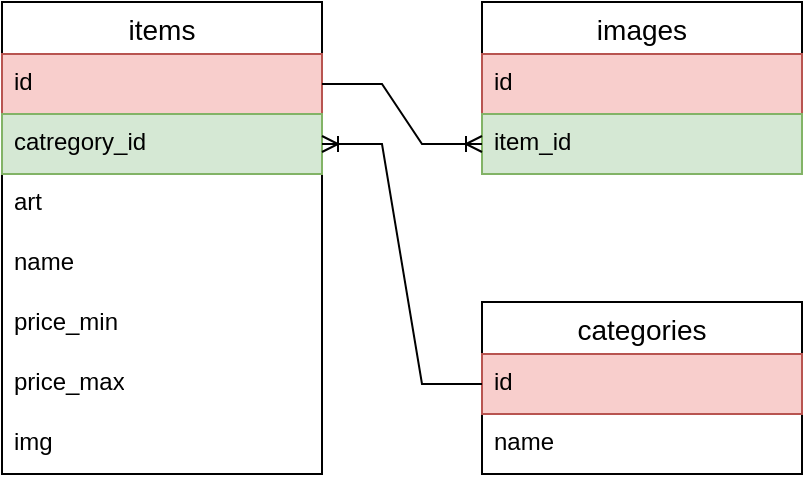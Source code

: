 <mxfile version="22.1.15" type="github">
  <diagram name="Страница — 1" id="wLfVWQtJUwv_AbYs3Za-">
    <mxGraphModel dx="1173" dy="770" grid="1" gridSize="10" guides="1" tooltips="1" connect="1" arrows="1" fold="1" page="1" pageScale="1" pageWidth="827" pageHeight="1169" math="0" shadow="0">
      <root>
        <mxCell id="0" />
        <mxCell id="1" parent="0" />
        <mxCell id="jm0lhWvBaYp4Fr_1D9XP-1" value="images" style="swimlane;fontStyle=0;childLayout=stackLayout;horizontal=1;startSize=26;horizontalStack=0;resizeParent=1;resizeParentMax=0;resizeLast=0;collapsible=1;marginBottom=0;align=center;fontSize=14;" vertex="1" parent="1">
          <mxGeometry x="320" y="120" width="160" height="86" as="geometry" />
        </mxCell>
        <mxCell id="jm0lhWvBaYp4Fr_1D9XP-2" value="id" style="text;strokeColor=#b85450;fillColor=#f8cecc;spacingLeft=4;spacingRight=4;overflow=hidden;rotatable=0;points=[[0,0.5],[1,0.5]];portConstraint=eastwest;fontSize=12;whiteSpace=wrap;html=1;" vertex="1" parent="jm0lhWvBaYp4Fr_1D9XP-1">
          <mxGeometry y="26" width="160" height="30" as="geometry" />
        </mxCell>
        <mxCell id="jm0lhWvBaYp4Fr_1D9XP-3" value="item_id" style="text;strokeColor=#82b366;fillColor=#d5e8d4;spacingLeft=4;spacingRight=4;overflow=hidden;rotatable=0;points=[[0,0.5],[1,0.5]];portConstraint=eastwest;fontSize=12;whiteSpace=wrap;html=1;" vertex="1" parent="jm0lhWvBaYp4Fr_1D9XP-1">
          <mxGeometry y="56" width="160" height="30" as="geometry" />
        </mxCell>
        <mxCell id="jm0lhWvBaYp4Fr_1D9XP-5" value="categories" style="swimlane;fontStyle=0;childLayout=stackLayout;horizontal=1;startSize=26;horizontalStack=0;resizeParent=1;resizeParentMax=0;resizeLast=0;collapsible=1;marginBottom=0;align=center;fontSize=14;" vertex="1" parent="1">
          <mxGeometry x="320" y="270" width="160" height="86" as="geometry" />
        </mxCell>
        <mxCell id="jm0lhWvBaYp4Fr_1D9XP-6" value="id" style="text;strokeColor=#b85450;fillColor=#f8cecc;spacingLeft=4;spacingRight=4;overflow=hidden;rotatable=0;points=[[0,0.5],[1,0.5]];portConstraint=eastwest;fontSize=12;whiteSpace=wrap;html=1;" vertex="1" parent="jm0lhWvBaYp4Fr_1D9XP-5">
          <mxGeometry y="26" width="160" height="30" as="geometry" />
        </mxCell>
        <mxCell id="jm0lhWvBaYp4Fr_1D9XP-7" value="name" style="text;strokeColor=none;fillColor=none;spacingLeft=4;spacingRight=4;overflow=hidden;rotatable=0;points=[[0,0.5],[1,0.5]];portConstraint=eastwest;fontSize=12;whiteSpace=wrap;html=1;" vertex="1" parent="jm0lhWvBaYp4Fr_1D9XP-5">
          <mxGeometry y="56" width="160" height="30" as="geometry" />
        </mxCell>
        <mxCell id="jm0lhWvBaYp4Fr_1D9XP-9" value="items" style="swimlane;fontStyle=0;childLayout=stackLayout;horizontal=1;startSize=26;horizontalStack=0;resizeParent=1;resizeParentMax=0;resizeLast=0;collapsible=1;marginBottom=0;align=center;fontSize=14;" vertex="1" parent="1">
          <mxGeometry x="80" y="120" width="160" height="236" as="geometry" />
        </mxCell>
        <mxCell id="jm0lhWvBaYp4Fr_1D9XP-10" value="id" style="text;strokeColor=#b85450;fillColor=#f8cecc;spacingLeft=4;spacingRight=4;overflow=hidden;rotatable=0;points=[[0,0.5],[1,0.5]];portConstraint=eastwest;fontSize=12;whiteSpace=wrap;html=1;" vertex="1" parent="jm0lhWvBaYp4Fr_1D9XP-9">
          <mxGeometry y="26" width="160" height="30" as="geometry" />
        </mxCell>
        <mxCell id="jm0lhWvBaYp4Fr_1D9XP-19" value="catregory_id" style="text;strokeColor=#82b366;fillColor=#d5e8d4;spacingLeft=4;spacingRight=4;overflow=hidden;rotatable=0;points=[[0,0.5],[1,0.5]];portConstraint=eastwest;fontSize=12;whiteSpace=wrap;html=1;" vertex="1" parent="jm0lhWvBaYp4Fr_1D9XP-9">
          <mxGeometry y="56" width="160" height="30" as="geometry" />
        </mxCell>
        <mxCell id="jm0lhWvBaYp4Fr_1D9XP-11" value="art" style="text;strokeColor=none;fillColor=none;spacingLeft=4;spacingRight=4;overflow=hidden;rotatable=0;points=[[0,0.5],[1,0.5]];portConstraint=eastwest;fontSize=12;whiteSpace=wrap;html=1;" vertex="1" parent="jm0lhWvBaYp4Fr_1D9XP-9">
          <mxGeometry y="86" width="160" height="30" as="geometry" />
        </mxCell>
        <mxCell id="jm0lhWvBaYp4Fr_1D9XP-12" value="name" style="text;strokeColor=none;fillColor=none;spacingLeft=4;spacingRight=4;overflow=hidden;rotatable=0;points=[[0,0.5],[1,0.5]];portConstraint=eastwest;fontSize=12;whiteSpace=wrap;html=1;" vertex="1" parent="jm0lhWvBaYp4Fr_1D9XP-9">
          <mxGeometry y="116" width="160" height="30" as="geometry" />
        </mxCell>
        <mxCell id="jm0lhWvBaYp4Fr_1D9XP-14" value="price_min" style="text;strokeColor=none;fillColor=none;spacingLeft=4;spacingRight=4;overflow=hidden;rotatable=0;points=[[0,0.5],[1,0.5]];portConstraint=eastwest;fontSize=12;whiteSpace=wrap;html=1;" vertex="1" parent="jm0lhWvBaYp4Fr_1D9XP-9">
          <mxGeometry y="146" width="160" height="30" as="geometry" />
        </mxCell>
        <mxCell id="jm0lhWvBaYp4Fr_1D9XP-18" value="price_max" style="text;strokeColor=none;fillColor=none;spacingLeft=4;spacingRight=4;overflow=hidden;rotatable=0;points=[[0,0.5],[1,0.5]];portConstraint=eastwest;fontSize=12;whiteSpace=wrap;html=1;" vertex="1" parent="jm0lhWvBaYp4Fr_1D9XP-9">
          <mxGeometry y="176" width="160" height="30" as="geometry" />
        </mxCell>
        <mxCell id="jm0lhWvBaYp4Fr_1D9XP-17" value="img" style="text;strokeColor=none;fillColor=none;spacingLeft=4;spacingRight=4;overflow=hidden;rotatable=0;points=[[0,0.5],[1,0.5]];portConstraint=eastwest;fontSize=12;whiteSpace=wrap;html=1;" vertex="1" parent="jm0lhWvBaYp4Fr_1D9XP-9">
          <mxGeometry y="206" width="160" height="30" as="geometry" />
        </mxCell>
        <mxCell id="jm0lhWvBaYp4Fr_1D9XP-20" value="" style="edgeStyle=entityRelationEdgeStyle;fontSize=12;html=1;endArrow=ERoneToMany;rounded=0;entryX=1;entryY=0.5;entryDx=0;entryDy=0;exitX=0;exitY=0.5;exitDx=0;exitDy=0;" edge="1" parent="1" source="jm0lhWvBaYp4Fr_1D9XP-6" target="jm0lhWvBaYp4Fr_1D9XP-19">
          <mxGeometry width="100" height="100" relative="1" as="geometry">
            <mxPoint x="360" y="450" as="sourcePoint" />
            <mxPoint x="460" y="350" as="targetPoint" />
            <Array as="points">
              <mxPoint x="310" y="400" />
            </Array>
          </mxGeometry>
        </mxCell>
        <mxCell id="jm0lhWvBaYp4Fr_1D9XP-21" value="" style="edgeStyle=entityRelationEdgeStyle;fontSize=12;html=1;endArrow=ERoneToMany;rounded=0;entryX=0;entryY=0.5;entryDx=0;entryDy=0;exitX=1;exitY=0.5;exitDx=0;exitDy=0;" edge="1" parent="1" source="jm0lhWvBaYp4Fr_1D9XP-10" target="jm0lhWvBaYp4Fr_1D9XP-3">
          <mxGeometry width="100" height="100" relative="1" as="geometry">
            <mxPoint x="360" y="450" as="sourcePoint" />
            <mxPoint x="460" y="350" as="targetPoint" />
          </mxGeometry>
        </mxCell>
      </root>
    </mxGraphModel>
  </diagram>
</mxfile>
